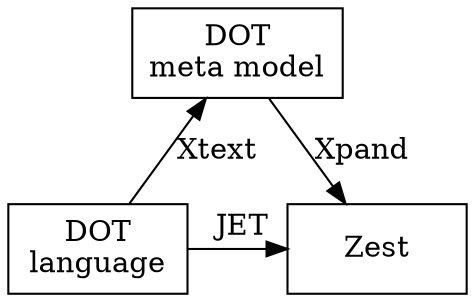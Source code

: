 /*******************************************************************************
 * Copyright (c) 2010 Fabian Steeg. All rights reserved. This program and the
 * accompanying materials are made available under the terms of the Eclipse
 * Public License v1.0 which accompanies this distribution, and is available at
 * http://www.eclipse.org/legal/epl-v10.html
 * <p/>
 * Contributors: Fabian Steeg - initial API and implementation; see bug 277380
 *******************************************************************************/
digraph Overview {
    node[shape=box width="1.2" height="0.6"]
    dotlang[label="DOT\nlanguage"]
    dotmm[label="DOT\nmeta model"]
    zest[label="Zest"]
    dotmm -> dotlang [label="Xtext" dir="back"]
    dotmm -> zest [label="Xpand"]
    zest -> dotlang[label=" JET" dir="back" constraint="false"]    
}
